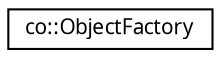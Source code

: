 digraph "Graphical Class Hierarchy"
{
  edge [fontname="Sans",fontsize="10",labelfontname="Sans",labelfontsize="10"];
  node [fontname="Sans",fontsize="10",shape=record];
  rankdir="LR";
  Node1 [label="co::ObjectFactory",height=0.2,width=0.4,color="black", fillcolor="white", style="filled",URL="$classco_1_1ObjectFactory.html",tooltip="The interface to create objects, used by ObjectMap. "];
}
